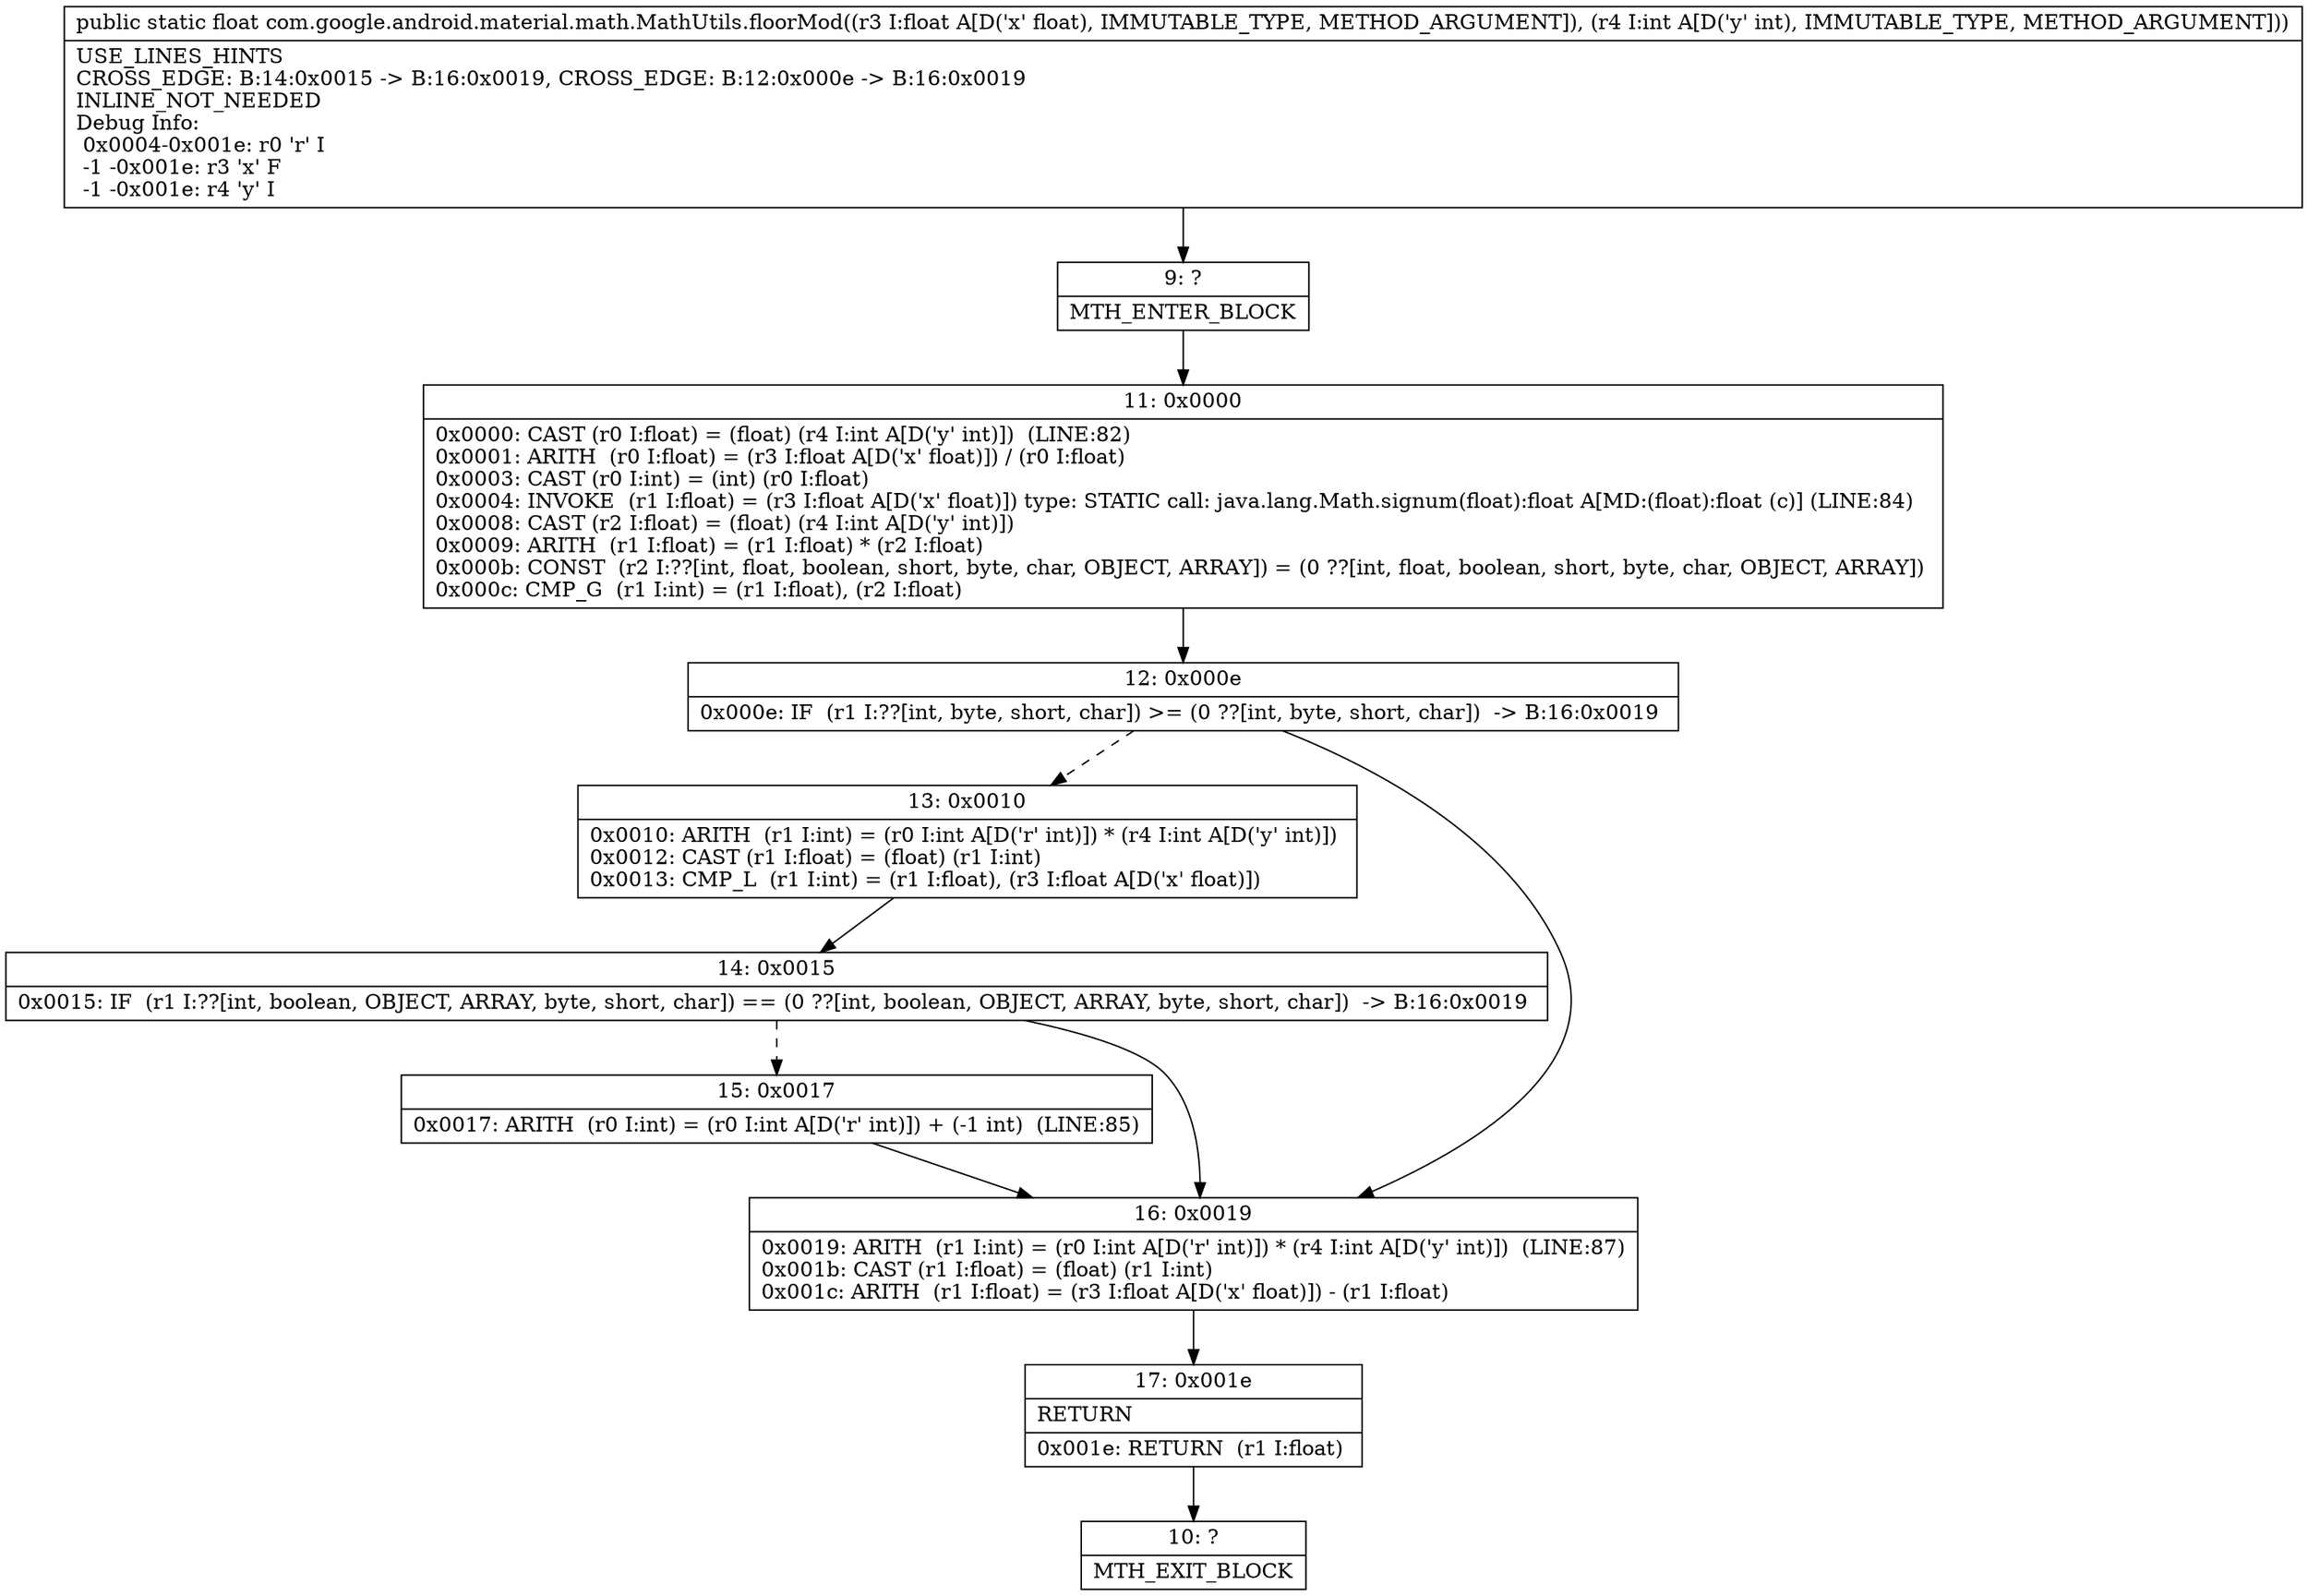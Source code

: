 digraph "CFG forcom.google.android.material.math.MathUtils.floorMod(FI)F" {
Node_9 [shape=record,label="{9\:\ ?|MTH_ENTER_BLOCK\l}"];
Node_11 [shape=record,label="{11\:\ 0x0000|0x0000: CAST (r0 I:float) = (float) (r4 I:int A[D('y' int)])  (LINE:82)\l0x0001: ARITH  (r0 I:float) = (r3 I:float A[D('x' float)]) \/ (r0 I:float) \l0x0003: CAST (r0 I:int) = (int) (r0 I:float) \l0x0004: INVOKE  (r1 I:float) = (r3 I:float A[D('x' float)]) type: STATIC call: java.lang.Math.signum(float):float A[MD:(float):float (c)] (LINE:84)\l0x0008: CAST (r2 I:float) = (float) (r4 I:int A[D('y' int)]) \l0x0009: ARITH  (r1 I:float) = (r1 I:float) * (r2 I:float) \l0x000b: CONST  (r2 I:??[int, float, boolean, short, byte, char, OBJECT, ARRAY]) = (0 ??[int, float, boolean, short, byte, char, OBJECT, ARRAY]) \l0x000c: CMP_G  (r1 I:int) = (r1 I:float), (r2 I:float) \l}"];
Node_12 [shape=record,label="{12\:\ 0x000e|0x000e: IF  (r1 I:??[int, byte, short, char]) \>= (0 ??[int, byte, short, char])  \-\> B:16:0x0019 \l}"];
Node_13 [shape=record,label="{13\:\ 0x0010|0x0010: ARITH  (r1 I:int) = (r0 I:int A[D('r' int)]) * (r4 I:int A[D('y' int)]) \l0x0012: CAST (r1 I:float) = (float) (r1 I:int) \l0x0013: CMP_L  (r1 I:int) = (r1 I:float), (r3 I:float A[D('x' float)]) \l}"];
Node_14 [shape=record,label="{14\:\ 0x0015|0x0015: IF  (r1 I:??[int, boolean, OBJECT, ARRAY, byte, short, char]) == (0 ??[int, boolean, OBJECT, ARRAY, byte, short, char])  \-\> B:16:0x0019 \l}"];
Node_15 [shape=record,label="{15\:\ 0x0017|0x0017: ARITH  (r0 I:int) = (r0 I:int A[D('r' int)]) + (\-1 int)  (LINE:85)\l}"];
Node_16 [shape=record,label="{16\:\ 0x0019|0x0019: ARITH  (r1 I:int) = (r0 I:int A[D('r' int)]) * (r4 I:int A[D('y' int)])  (LINE:87)\l0x001b: CAST (r1 I:float) = (float) (r1 I:int) \l0x001c: ARITH  (r1 I:float) = (r3 I:float A[D('x' float)]) \- (r1 I:float) \l}"];
Node_17 [shape=record,label="{17\:\ 0x001e|RETURN\l|0x001e: RETURN  (r1 I:float) \l}"];
Node_10 [shape=record,label="{10\:\ ?|MTH_EXIT_BLOCK\l}"];
MethodNode[shape=record,label="{public static float com.google.android.material.math.MathUtils.floorMod((r3 I:float A[D('x' float), IMMUTABLE_TYPE, METHOD_ARGUMENT]), (r4 I:int A[D('y' int), IMMUTABLE_TYPE, METHOD_ARGUMENT]))  | USE_LINES_HINTS\lCROSS_EDGE: B:14:0x0015 \-\> B:16:0x0019, CROSS_EDGE: B:12:0x000e \-\> B:16:0x0019\lINLINE_NOT_NEEDED\lDebug Info:\l  0x0004\-0x001e: r0 'r' I\l  \-1 \-0x001e: r3 'x' F\l  \-1 \-0x001e: r4 'y' I\l}"];
MethodNode -> Node_9;Node_9 -> Node_11;
Node_11 -> Node_12;
Node_12 -> Node_13[style=dashed];
Node_12 -> Node_16;
Node_13 -> Node_14;
Node_14 -> Node_15[style=dashed];
Node_14 -> Node_16;
Node_15 -> Node_16;
Node_16 -> Node_17;
Node_17 -> Node_10;
}


